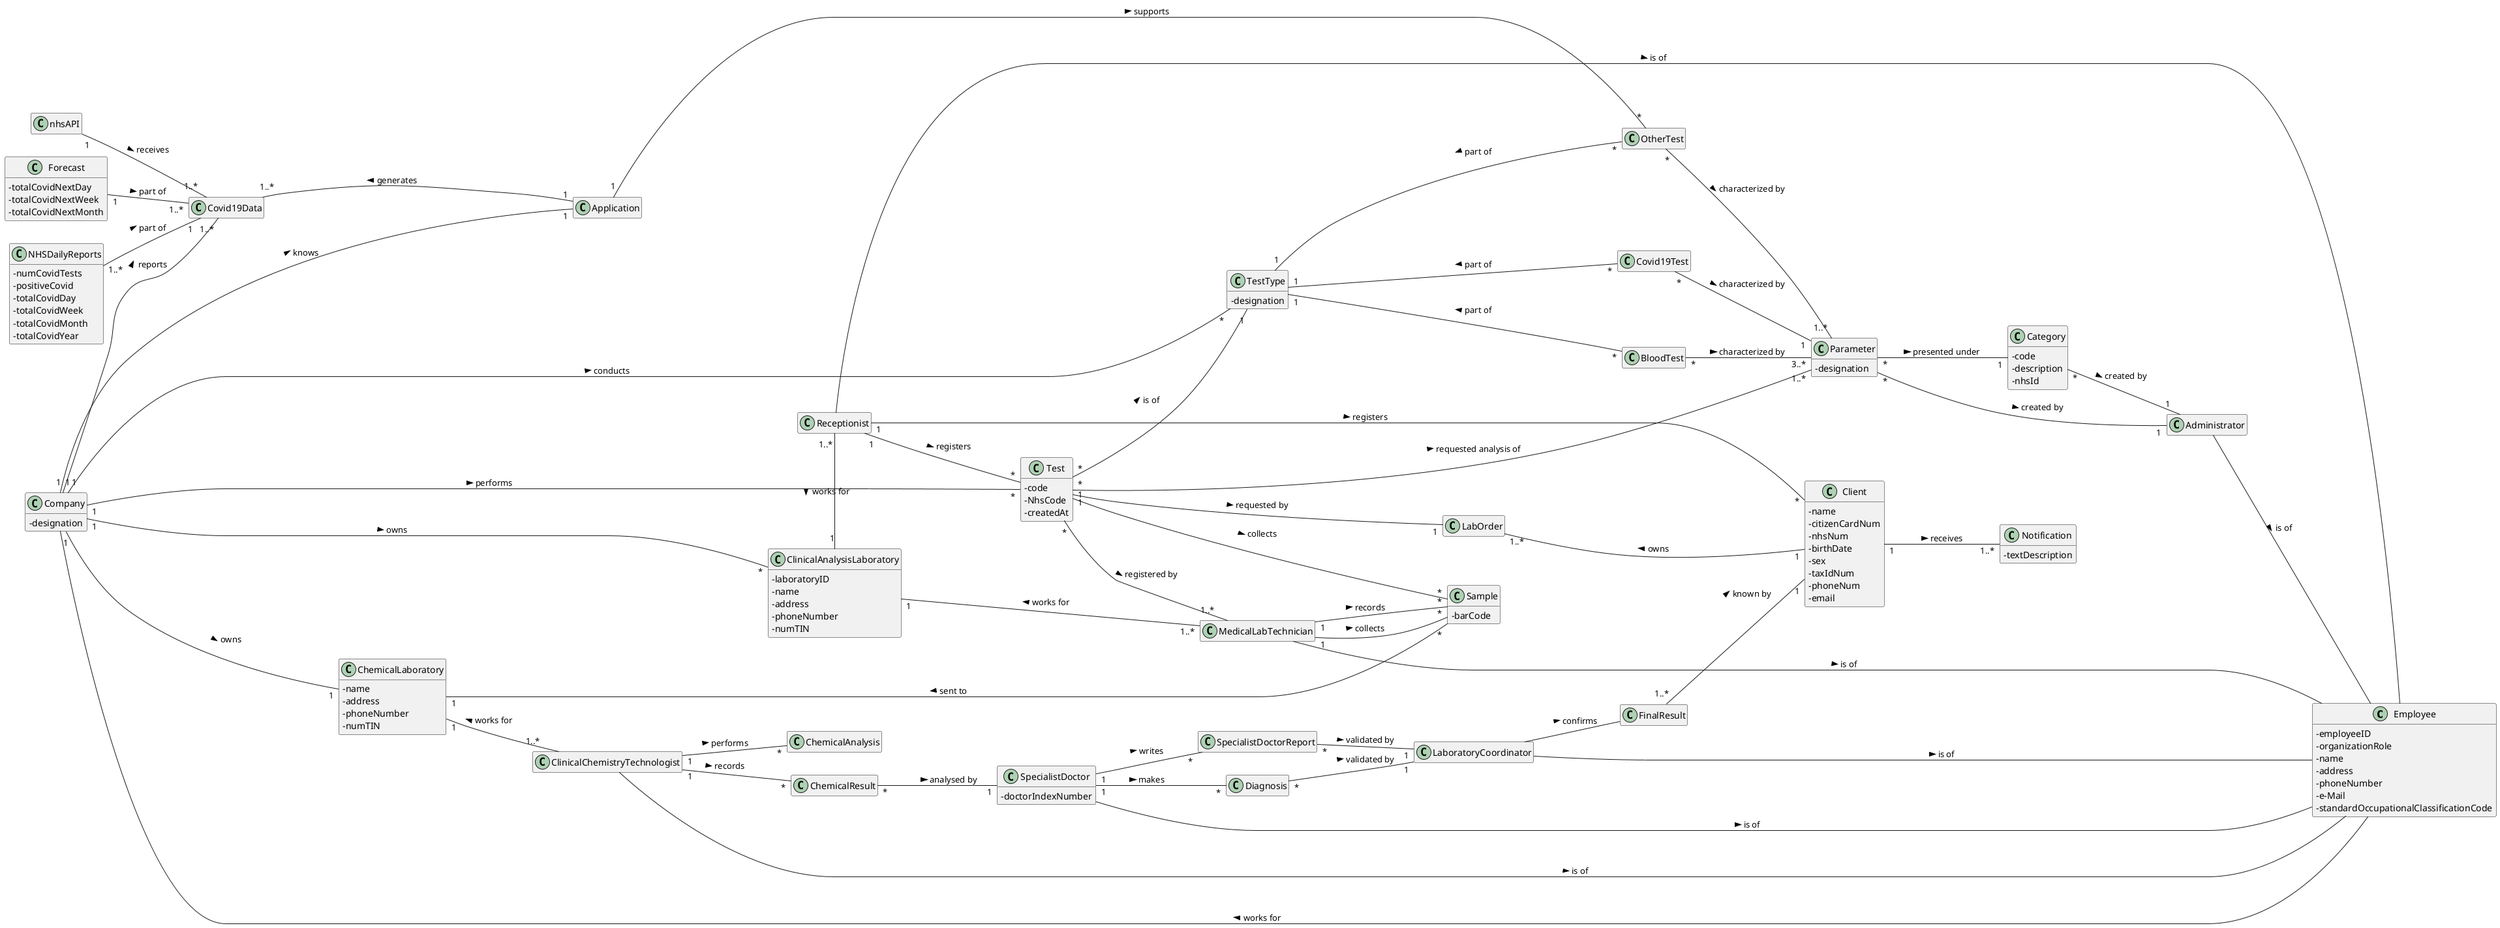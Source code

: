 @startuml

/'Adicionei Cliente <-> Resultado'/

skinparam classAttributeIconSize 0
hide empty methods
hide empty attributes
left to right direction

class Employee {
- employeeID
- organizationRole
- name
- address
- phoneNumber
- e-Mail
- standardOccupationalClassificationCode
}

class Test{
- code
- NhsCode
- createdAt

}

class Sample{
- barCode

}

class FinalResult{}
class ChemicalResult{}
/'class ClinicalResult{}'/
class Diagnosis{}
class Parameter{
- designation
}
class Notification{
- textDescription
}
/'class Courier{}'/
class SpecialistDoctorReport{}
class Covid19Data{}
class Forecast{
- totalCovidNextDay
- totalCovidNextWeek
- totalCovidNextMonth
}

class NHSDailyReports{
- numCovidTests
- positiveCovid
- totalCovidDay
- totalCovidWeek
- totalCovidMonth
- totalCovidYear
}

class Client{
- name
- citizenCardNum
- nhsNum
- birthDate
- sex
- taxIdNum
- phoneNum
- email
}
class Administrator{}

/'class Doctor{}'/
class Receptionist{}

class MedicalLabTechnician{}

class ClinicalChemistryTechnologist{}

class SpecialistDoctor{
- doctorIndexNumber
}

class LaboratoryCoordinator{}

class ClinicalAnalysisLaboratory{
- laboratoryID
- name
- address
- phoneNumber
- numTIN
}

class ChemicalLaboratory{
- name
- address
- phoneNumber
- numTIN
}

class Application{}
class ChemicalAnalysis{}
/'class ClinicalAnalysis{}'/
class TestType{
- designation
}
class Category{
- code
- description
- nhsId
}
class Covid19Test{
}
class BloodTest{

}

class OtherTest{
}

class Company{
- designation
}

/'class NHS{}'/
class nhsAPI{}
/'class ExternalModule{}'/

class LabOrder{}



/'LAYOUT PURPOSES'/
together {
class ChemicalLaboratory
class ClinicalAnalysisLaboratory
class ChemicalAnalysis
class Test


}

Company -[hidden]--> ChemicalLaboratory
Company -[hidden]--> ClinicalAnalysisLaboratory
ChemicalLaboratory -[hidden]--> ClinicalAnalysisLaboratory
MedicalLabTechnician -[hidden]up-|> ClinicalAnalysisLaboratory

ClinicalAnalysisLaboratory -[hidden]-|> Receptionist
ClinicalChemistryTechnologist -[hidden]up-|> ChemicalLaboratory
ClinicalAnalysisLaboratory -[hidden]up-|> Receptionist

Covid19Data -[hidden]down-|> Application

/' ACRESCENTEI AQUI AO RETIRAR TEST REQUESTED BY CLIENT '/
Covid19Data -[hidden]up-|> Company

/'ACRESCENTEI ISTO PARA O NHSAPI FICAR EM BAIXO DO Covid19Data'/
nhsAPI -[hidden]down-|> Covid19Data


/'Company -[hidden]left-|> Company'/



together {
class Client
class Test
}



together {
class Covid19Test
class BloodTest
class OtherTest
}

TestType -[hidden]--> BloodTest
TestType -[hidden]--> Covid19Test
TestType -[hidden]--> OtherTest

together {
class Diagnosis
class SpecialistDoctorReport
}

LabOrder -[hidden]--> Client









/' END OF LAYOUT PURPOSES '/


Employee -- Company : works for >
Receptionist -- Employee : is of >
MedicalLabTechnician -- Employee : is of >
ClinicalChemistryTechnologist -- Employee : is of >
SpecialistDoctor -- Employee : is of >
LaboratoryCoordinator -- Employee : is of >
Administrator -- Employee : is of >

Company "1" -- "*" Test : performs >
Company "1" -- "*" TestType : conducts >
Company "1" -- "1" ChemicalLaboratory : owns >
Company "1" -- "*" ClinicalAnalysisLaboratory : owns >
Company "1" -- "1..*" Covid19Data : reports >
Parameter "*" -- "1" Category : presented under >
/'ACRESCENTEI LINHA ABAIXO'/
Parameter "*" -- "1" Administrator : created by >
Category "*" -- "1" Administrator : created by >
/'RETIREI A LINHA ABAIXO TEST IS REQUESTED BY CLIENT'/
/'Test "*" -- "1" Client : requested by >'/
/'Test -- Application : is known by >'/
Test "*" -- "1" TestType : is of >
Test "1" -- "*" Sample : collects >
Test "*" -- "1..*" Parameter : requested analysis of >
Test "*" -- "1..*" MedicalLabTechnician : registered by >
Test "1" - "1" LabOrder : requested by >
LabOrder "1..*" -- "1" Client : owns <
Receptionist "1" -- "*" Client : registers >
Receptionist "1" -- "*" Test : registers >
/'PERGUNTAR CLIENTE LINHA ABAIXO'/
Receptionist "1..*" - "1" ClinicalAnalysisLaboratory : works for >
MedicalLabTechnician "1" -- "*" Sample : collects >
MedicalLabTechnician "1..*" -- "1" ClinicalAnalysisLaboratory : works for >
MedicalLabTechnician "1" -- "*" Sample : records >
/'Sample -- Application : is known >'/
Sample "*" -- "1" ChemicalLaboratory : sent to >
ClinicalChemistryTechnologist "1..*" -- "1" ChemicalLaboratory : works for >
/'ClinicalChemistryTechnologist "1" -- "*" Sample : receives >'/
ClinicalChemistryTechnologist "1" -- "*" ChemicalAnalysis : performs >
ClinicalChemistryTechnologist "1" -- "*" ChemicalResult : records >
/'LabOrder -- Doctor : prescribed by >'/
ChemicalResult "*" -- "1" SpecialistDoctor : analysed by >
SpecialistDoctor "1" -- "*" Diagnosis : makes >
SpecialistDoctor "1" -- "*" SpecialistDoctorReport : writes >
/'SpecialistDoctorReport -- Client : delivered to >'/
/'SpecialistDoctorReport -- Application : known by >'/
SpecialistDoctorReport "*" -- "1" LaboratoryCoordinator : validated by >
/'ClinicalResult -- Application : known by >'/
/'ClinicalResult -- LaboratoryCoordinator : validated by >'/
Diagnosis "*" -- "1" LaboratoryCoordinator : validated by >
LaboratoryCoordinator -- FinalResult : confirms >
Client "1" -- "1..*" Notification : receives >
FinalResult "1..*" -- "1" Client : known by >
/'Result -- MedicalLabTechnician : known by >'/
/'Result -- ClinicalChemistryTechnologist : known by >'/
/'Result -- SpecialistDoctor : known by >'/
/'Result -- LaboratoryCoordinator : known by >'/
nhsAPI "1" -- "1..*" Covid19Data : receives >
Application "1" --- "1..*" Covid19Data : generates >
NHSDailyReports "1..*" -- "1" Covid19Data : part of >
Forecast "1" -- "1..*" Covid19Data : part of >
Covid19Test "*" -- "1" TestType : part of >
Covid19Test "*" -- "1" Parameter : characterized by >
BloodTest "*" -- "1" TestType : part of >
BloodTest "*" -- "3..*" Parameter : characterized by >
Application "1" - "*" OtherTest : supports >
Application "1" -- "1" Company : knows <
OtherTest "*" -- "1" TestType : part of >
OtherTest "*" -- "1..*" Parameter : characterized by >
















@enduml